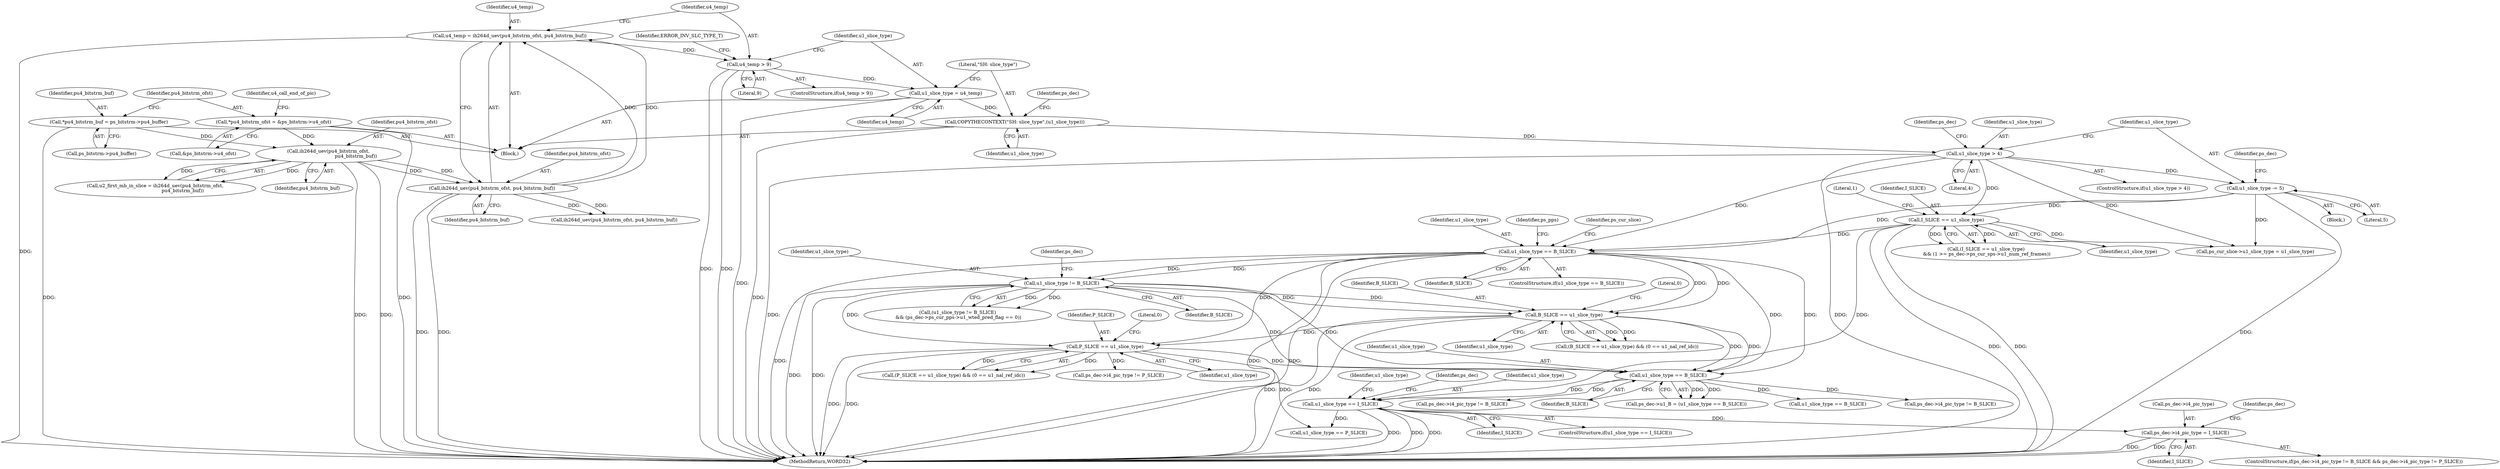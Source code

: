 digraph "0_Android_a78887bcffbc2995cf9ed72e0697acf560875e9e_2@pointer" {
"1002423" [label="(Call,ps_dec->i4_pic_type = I_SLICE)"];
"1002395" [label="(Call,u1_slice_type == I_SLICE)"];
"1002257" [label="(Call,u1_slice_type == B_SLICE)"];
"1001723" [label="(Call,u1_slice_type != B_SLICE)"];
"1001500" [label="(Call,u1_slice_type == B_SLICE)"];
"1000308" [label="(Call,u1_slice_type -= 5)"];
"1000304" [label="(Call,u1_slice_type > 4)"];
"1000295" [label="(Call,COPYTHECONTEXT(\"SH: slice_type\",(u1_slice_type)))"];
"1000292" [label="(Call,u1_slice_type = u4_temp)"];
"1000287" [label="(Call,u4_temp > 9)"];
"1000281" [label="(Call,u4_temp = ih264d_uev(pu4_bitstrm_ofst, pu4_bitstrm_buf))"];
"1000283" [label="(Call,ih264d_uev(pu4_bitstrm_ofst, pu4_bitstrm_buf))"];
"1000237" [label="(Call,ih264d_uev(pu4_bitstrm_ofst,\n                                     pu4_bitstrm_buf))"];
"1000209" [label="(Call,*pu4_bitstrm_ofst = &ps_bitstrm->u4_ofst)"];
"1000203" [label="(Call,*pu4_bitstrm_buf = ps_bitstrm->pu4_buffer)"];
"1000353" [label="(Call,I_SLICE == u1_slice_type)"];
"1001799" [label="(Call,B_SLICE == u1_slice_type)"];
"1001814" [label="(Call,P_SLICE == u1_slice_type)"];
"1000307" [label="(Block,)"];
"1002259" [label="(Identifier,B_SLICE)"];
"1000295" [label="(Call,COPYTHECONTEXT(\"SH: slice_type\",(u1_slice_type)))"];
"1000287" [label="(Call,u4_temp > 9)"];
"1000353" [label="(Call,I_SLICE == u1_slice_type)"];
"1001814" [label="(Call,P_SLICE == u1_slice_type)"];
"1000355" [label="(Identifier,u1_slice_type)"];
"1000300" [label="(Identifier,ps_dec)"];
"1000210" [label="(Identifier,pu4_bitstrm_ofst)"];
"1000296" [label="(Literal,\"SH: slice_type\")"];
"1001815" [label="(Identifier,P_SLICE)"];
"1000297" [label="(Identifier,u1_slice_type)"];
"1001501" [label="(Identifier,u1_slice_type)"];
"1000352" [label="(Call,(I_SLICE == u1_slice_type)\n && (1 >= ps_dec->ps_cur_sps->u1_num_ref_frames))"];
"1000354" [label="(Identifier,I_SLICE)"];
"1001725" [label="(Identifier,B_SLICE)"];
"1001552" [label="(Identifier,ps_pps)"];
"1002257" [label="(Call,u1_slice_type == B_SLICE)"];
"1002464" [label="(Call,u1_slice_type == B_SLICE)"];
"1002424" [label="(Call,ps_dec->i4_pic_type)"];
"1000203" [label="(Call,*pu4_bitstrm_buf = ps_bitstrm->pu4_buffer)"];
"1000281" [label="(Call,u4_temp = ih264d_uev(pu4_bitstrm_ofst, pu4_bitstrm_buf))"];
"1002418" [label="(Call,ps_dec->i4_pic_type != P_SLICE)"];
"1002397" [label="(Identifier,I_SLICE)"];
"1000204" [label="(Identifier,pu4_bitstrm_buf)"];
"1001450" [label="(Call,ps_cur_slice->u1_slice_type = u1_slice_type)"];
"1000288" [label="(Identifier,u4_temp)"];
"1002395" [label="(Call,u1_slice_type == I_SLICE)"];
"1000306" [label="(Literal,4)"];
"1001724" [label="(Identifier,u1_slice_type)"];
"1000304" [label="(Call,u1_slice_type > 4)"];
"1000292" [label="(Call,u1_slice_type = u4_temp)"];
"1000284" [label="(Identifier,pu4_bitstrm_ofst)"];
"1001729" [label="(Identifier,ps_dec)"];
"1001723" [label="(Call,u1_slice_type != B_SLICE)"];
"1001798" [label="(Call,(B_SLICE == u1_slice_type) && (0 == u1_nal_ref_idc))"];
"1000286" [label="(ControlStructure,if(u4_temp > 9))"];
"1000166" [label="(Block,)"];
"1000357" [label="(Literal,1)"];
"1000322" [label="(Identifier,ps_dec)"];
"1002413" [label="(Call,ps_dec->i4_pic_type != B_SLICE)"];
"1000235" [label="(Call,u2_first_mb_in_slice = ih264d_uev(pu4_bitstrm_ofst,\n                                     pu4_bitstrm_buf))"];
"1000309" [label="(Identifier,u1_slice_type)"];
"1002423" [label="(Call,ps_dec->i4_pic_type = I_SLICE)"];
"1000283" [label="(Call,ih264d_uev(pu4_bitstrm_ofst, pu4_bitstrm_buf))"];
"1000305" [label="(Identifier,u1_slice_type)"];
"1000289" [label="(Literal,9)"];
"1002253" [label="(Call,ps_dec->u1_B = (u1_slice_type == B_SLICE))"];
"1000303" [label="(ControlStructure,if(u1_slice_type > 4))"];
"1002258" [label="(Identifier,u1_slice_type)"];
"1000294" [label="(Identifier,u4_temp)"];
"1002495" [label="(Identifier,ps_dec)"];
"1002402" [label="(Identifier,ps_dec)"];
"1001803" [label="(Literal,0)"];
"1002452" [label="(Call,ps_dec->i4_pic_type != B_SLICE)"];
"1001816" [label="(Identifier,u1_slice_type)"];
"1000424" [label="(Call,ih264d_uev(pu4_bitstrm_ofst, pu4_bitstrm_buf))"];
"1001722" [label="(Call,(u1_slice_type != B_SLICE)\n && (ps_dec->ps_cur_pps->u1_wted_pred_flag == 0))"];
"1001506" [label="(Identifier,ps_cur_slice)"];
"1002394" [label="(ControlStructure,if(u1_slice_type == I_SLICE))"];
"1002430" [label="(Call,u1_slice_type == P_SLICE)"];
"1002396" [label="(Identifier,u1_slice_type)"];
"1001502" [label="(Identifier,B_SLICE)"];
"1001799" [label="(Call,B_SLICE == u1_slice_type)"];
"1000237" [label="(Call,ih264d_uev(pu4_bitstrm_ofst,\n                                     pu4_bitstrm_buf))"];
"1000209" [label="(Call,*pu4_bitstrm_ofst = &ps_bitstrm->u4_ofst)"];
"1000226" [label="(Identifier,u4_call_end_of_pic)"];
"1001499" [label="(ControlStructure,if(u1_slice_type == B_SLICE))"];
"1001800" [label="(Identifier,B_SLICE)"];
"1000205" [label="(Call,ps_bitstrm->pu4_buffer)"];
"1000285" [label="(Identifier,pu4_bitstrm_buf)"];
"1000238" [label="(Identifier,pu4_bitstrm_ofst)"];
"1000308" [label="(Call,u1_slice_type -= 5)"];
"1000211" [label="(Call,&ps_bitstrm->u4_ofst)"];
"1000291" [label="(Identifier,ERROR_INV_SLC_TYPE_T)"];
"1001818" [label="(Literal,0)"];
"1002411" [label="(ControlStructure,if(ps_dec->i4_pic_type != B_SLICE && ps_dec->i4_pic_type != P_SLICE))"];
"1000282" [label="(Identifier,u4_temp)"];
"1000313" [label="(Identifier,ps_dec)"];
"1000310" [label="(Literal,5)"];
"1002571" [label="(MethodReturn,WORD32)"];
"1000293" [label="(Identifier,u1_slice_type)"];
"1002431" [label="(Identifier,u1_slice_type)"];
"1001801" [label="(Identifier,u1_slice_type)"];
"1001500" [label="(Call,u1_slice_type == B_SLICE)"];
"1001813" [label="(Call,(P_SLICE == u1_slice_type) && (0 == u1_nal_ref_idc))"];
"1002427" [label="(Identifier,I_SLICE)"];
"1000239" [label="(Identifier,pu4_bitstrm_buf)"];
"1002423" -> "1002411"  [label="AST: "];
"1002423" -> "1002427"  [label="CFG: "];
"1002424" -> "1002423"  [label="AST: "];
"1002427" -> "1002423"  [label="AST: "];
"1002495" -> "1002423"  [label="CFG: "];
"1002423" -> "1002571"  [label="DDG: "];
"1002423" -> "1002571"  [label="DDG: "];
"1002395" -> "1002423"  [label="DDG: "];
"1002395" -> "1002394"  [label="AST: "];
"1002395" -> "1002397"  [label="CFG: "];
"1002396" -> "1002395"  [label="AST: "];
"1002397" -> "1002395"  [label="AST: "];
"1002402" -> "1002395"  [label="CFG: "];
"1002431" -> "1002395"  [label="CFG: "];
"1002395" -> "1002571"  [label="DDG: "];
"1002395" -> "1002571"  [label="DDG: "];
"1002395" -> "1002571"  [label="DDG: "];
"1002257" -> "1002395"  [label="DDG: "];
"1000353" -> "1002395"  [label="DDG: "];
"1002395" -> "1002430"  [label="DDG: "];
"1002257" -> "1002253"  [label="AST: "];
"1002257" -> "1002259"  [label="CFG: "];
"1002258" -> "1002257"  [label="AST: "];
"1002259" -> "1002257"  [label="AST: "];
"1002253" -> "1002257"  [label="CFG: "];
"1002257" -> "1002253"  [label="DDG: "];
"1002257" -> "1002253"  [label="DDG: "];
"1001723" -> "1002257"  [label="DDG: "];
"1001723" -> "1002257"  [label="DDG: "];
"1001799" -> "1002257"  [label="DDG: "];
"1001799" -> "1002257"  [label="DDG: "];
"1001814" -> "1002257"  [label="DDG: "];
"1001500" -> "1002257"  [label="DDG: "];
"1001500" -> "1002257"  [label="DDG: "];
"1002257" -> "1002413"  [label="DDG: "];
"1002257" -> "1002452"  [label="DDG: "];
"1002257" -> "1002464"  [label="DDG: "];
"1001723" -> "1001722"  [label="AST: "];
"1001723" -> "1001725"  [label="CFG: "];
"1001724" -> "1001723"  [label="AST: "];
"1001725" -> "1001723"  [label="AST: "];
"1001729" -> "1001723"  [label="CFG: "];
"1001722" -> "1001723"  [label="CFG: "];
"1001723" -> "1002571"  [label="DDG: "];
"1001723" -> "1002571"  [label="DDG: "];
"1001723" -> "1001722"  [label="DDG: "];
"1001723" -> "1001722"  [label="DDG: "];
"1001500" -> "1001723"  [label="DDG: "];
"1001500" -> "1001723"  [label="DDG: "];
"1001723" -> "1001799"  [label="DDG: "];
"1001723" -> "1001799"  [label="DDG: "];
"1001723" -> "1001814"  [label="DDG: "];
"1001500" -> "1001499"  [label="AST: "];
"1001500" -> "1001502"  [label="CFG: "];
"1001501" -> "1001500"  [label="AST: "];
"1001502" -> "1001500"  [label="AST: "];
"1001506" -> "1001500"  [label="CFG: "];
"1001552" -> "1001500"  [label="CFG: "];
"1001500" -> "1002571"  [label="DDG: "];
"1001500" -> "1002571"  [label="DDG: "];
"1001500" -> "1002571"  [label="DDG: "];
"1000308" -> "1001500"  [label="DDG: "];
"1000304" -> "1001500"  [label="DDG: "];
"1000353" -> "1001500"  [label="DDG: "];
"1001500" -> "1001799"  [label="DDG: "];
"1001500" -> "1001799"  [label="DDG: "];
"1001500" -> "1001814"  [label="DDG: "];
"1000308" -> "1000307"  [label="AST: "];
"1000308" -> "1000310"  [label="CFG: "];
"1000309" -> "1000308"  [label="AST: "];
"1000310" -> "1000308"  [label="AST: "];
"1000313" -> "1000308"  [label="CFG: "];
"1000308" -> "1002571"  [label="DDG: "];
"1000304" -> "1000308"  [label="DDG: "];
"1000308" -> "1000353"  [label="DDG: "];
"1000308" -> "1001450"  [label="DDG: "];
"1000304" -> "1000303"  [label="AST: "];
"1000304" -> "1000306"  [label="CFG: "];
"1000305" -> "1000304"  [label="AST: "];
"1000306" -> "1000304"  [label="AST: "];
"1000309" -> "1000304"  [label="CFG: "];
"1000322" -> "1000304"  [label="CFG: "];
"1000304" -> "1002571"  [label="DDG: "];
"1000304" -> "1002571"  [label="DDG: "];
"1000295" -> "1000304"  [label="DDG: "];
"1000304" -> "1000353"  [label="DDG: "];
"1000304" -> "1001450"  [label="DDG: "];
"1000295" -> "1000166"  [label="AST: "];
"1000295" -> "1000297"  [label="CFG: "];
"1000296" -> "1000295"  [label="AST: "];
"1000297" -> "1000295"  [label="AST: "];
"1000300" -> "1000295"  [label="CFG: "];
"1000295" -> "1002571"  [label="DDG: "];
"1000292" -> "1000295"  [label="DDG: "];
"1000292" -> "1000166"  [label="AST: "];
"1000292" -> "1000294"  [label="CFG: "];
"1000293" -> "1000292"  [label="AST: "];
"1000294" -> "1000292"  [label="AST: "];
"1000296" -> "1000292"  [label="CFG: "];
"1000292" -> "1002571"  [label="DDG: "];
"1000287" -> "1000292"  [label="DDG: "];
"1000287" -> "1000286"  [label="AST: "];
"1000287" -> "1000289"  [label="CFG: "];
"1000288" -> "1000287"  [label="AST: "];
"1000289" -> "1000287"  [label="AST: "];
"1000291" -> "1000287"  [label="CFG: "];
"1000293" -> "1000287"  [label="CFG: "];
"1000287" -> "1002571"  [label="DDG: "];
"1000287" -> "1002571"  [label="DDG: "];
"1000281" -> "1000287"  [label="DDG: "];
"1000281" -> "1000166"  [label="AST: "];
"1000281" -> "1000283"  [label="CFG: "];
"1000282" -> "1000281"  [label="AST: "];
"1000283" -> "1000281"  [label="AST: "];
"1000288" -> "1000281"  [label="CFG: "];
"1000281" -> "1002571"  [label="DDG: "];
"1000283" -> "1000281"  [label="DDG: "];
"1000283" -> "1000281"  [label="DDG: "];
"1000283" -> "1000285"  [label="CFG: "];
"1000284" -> "1000283"  [label="AST: "];
"1000285" -> "1000283"  [label="AST: "];
"1000283" -> "1002571"  [label="DDG: "];
"1000283" -> "1002571"  [label="DDG: "];
"1000237" -> "1000283"  [label="DDG: "];
"1000237" -> "1000283"  [label="DDG: "];
"1000283" -> "1000424"  [label="DDG: "];
"1000283" -> "1000424"  [label="DDG: "];
"1000237" -> "1000235"  [label="AST: "];
"1000237" -> "1000239"  [label="CFG: "];
"1000238" -> "1000237"  [label="AST: "];
"1000239" -> "1000237"  [label="AST: "];
"1000235" -> "1000237"  [label="CFG: "];
"1000237" -> "1002571"  [label="DDG: "];
"1000237" -> "1002571"  [label="DDG: "];
"1000237" -> "1000235"  [label="DDG: "];
"1000237" -> "1000235"  [label="DDG: "];
"1000209" -> "1000237"  [label="DDG: "];
"1000203" -> "1000237"  [label="DDG: "];
"1000209" -> "1000166"  [label="AST: "];
"1000209" -> "1000211"  [label="CFG: "];
"1000210" -> "1000209"  [label="AST: "];
"1000211" -> "1000209"  [label="AST: "];
"1000226" -> "1000209"  [label="CFG: "];
"1000209" -> "1002571"  [label="DDG: "];
"1000203" -> "1000166"  [label="AST: "];
"1000203" -> "1000205"  [label="CFG: "];
"1000204" -> "1000203"  [label="AST: "];
"1000205" -> "1000203"  [label="AST: "];
"1000210" -> "1000203"  [label="CFG: "];
"1000203" -> "1002571"  [label="DDG: "];
"1000353" -> "1000352"  [label="AST: "];
"1000353" -> "1000355"  [label="CFG: "];
"1000354" -> "1000353"  [label="AST: "];
"1000355" -> "1000353"  [label="AST: "];
"1000357" -> "1000353"  [label="CFG: "];
"1000352" -> "1000353"  [label="CFG: "];
"1000353" -> "1002571"  [label="DDG: "];
"1000353" -> "1002571"  [label="DDG: "];
"1000353" -> "1000352"  [label="DDG: "];
"1000353" -> "1000352"  [label="DDG: "];
"1000353" -> "1001450"  [label="DDG: "];
"1001799" -> "1001798"  [label="AST: "];
"1001799" -> "1001801"  [label="CFG: "];
"1001800" -> "1001799"  [label="AST: "];
"1001801" -> "1001799"  [label="AST: "];
"1001803" -> "1001799"  [label="CFG: "];
"1001798" -> "1001799"  [label="CFG: "];
"1001799" -> "1002571"  [label="DDG: "];
"1001799" -> "1002571"  [label="DDG: "];
"1001799" -> "1001798"  [label="DDG: "];
"1001799" -> "1001798"  [label="DDG: "];
"1001799" -> "1001814"  [label="DDG: "];
"1001814" -> "1001813"  [label="AST: "];
"1001814" -> "1001816"  [label="CFG: "];
"1001815" -> "1001814"  [label="AST: "];
"1001816" -> "1001814"  [label="AST: "];
"1001818" -> "1001814"  [label="CFG: "];
"1001813" -> "1001814"  [label="CFG: "];
"1001814" -> "1002571"  [label="DDG: "];
"1001814" -> "1002571"  [label="DDG: "];
"1001814" -> "1001813"  [label="DDG: "];
"1001814" -> "1001813"  [label="DDG: "];
"1001814" -> "1002418"  [label="DDG: "];
"1001814" -> "1002430"  [label="DDG: "];
}
